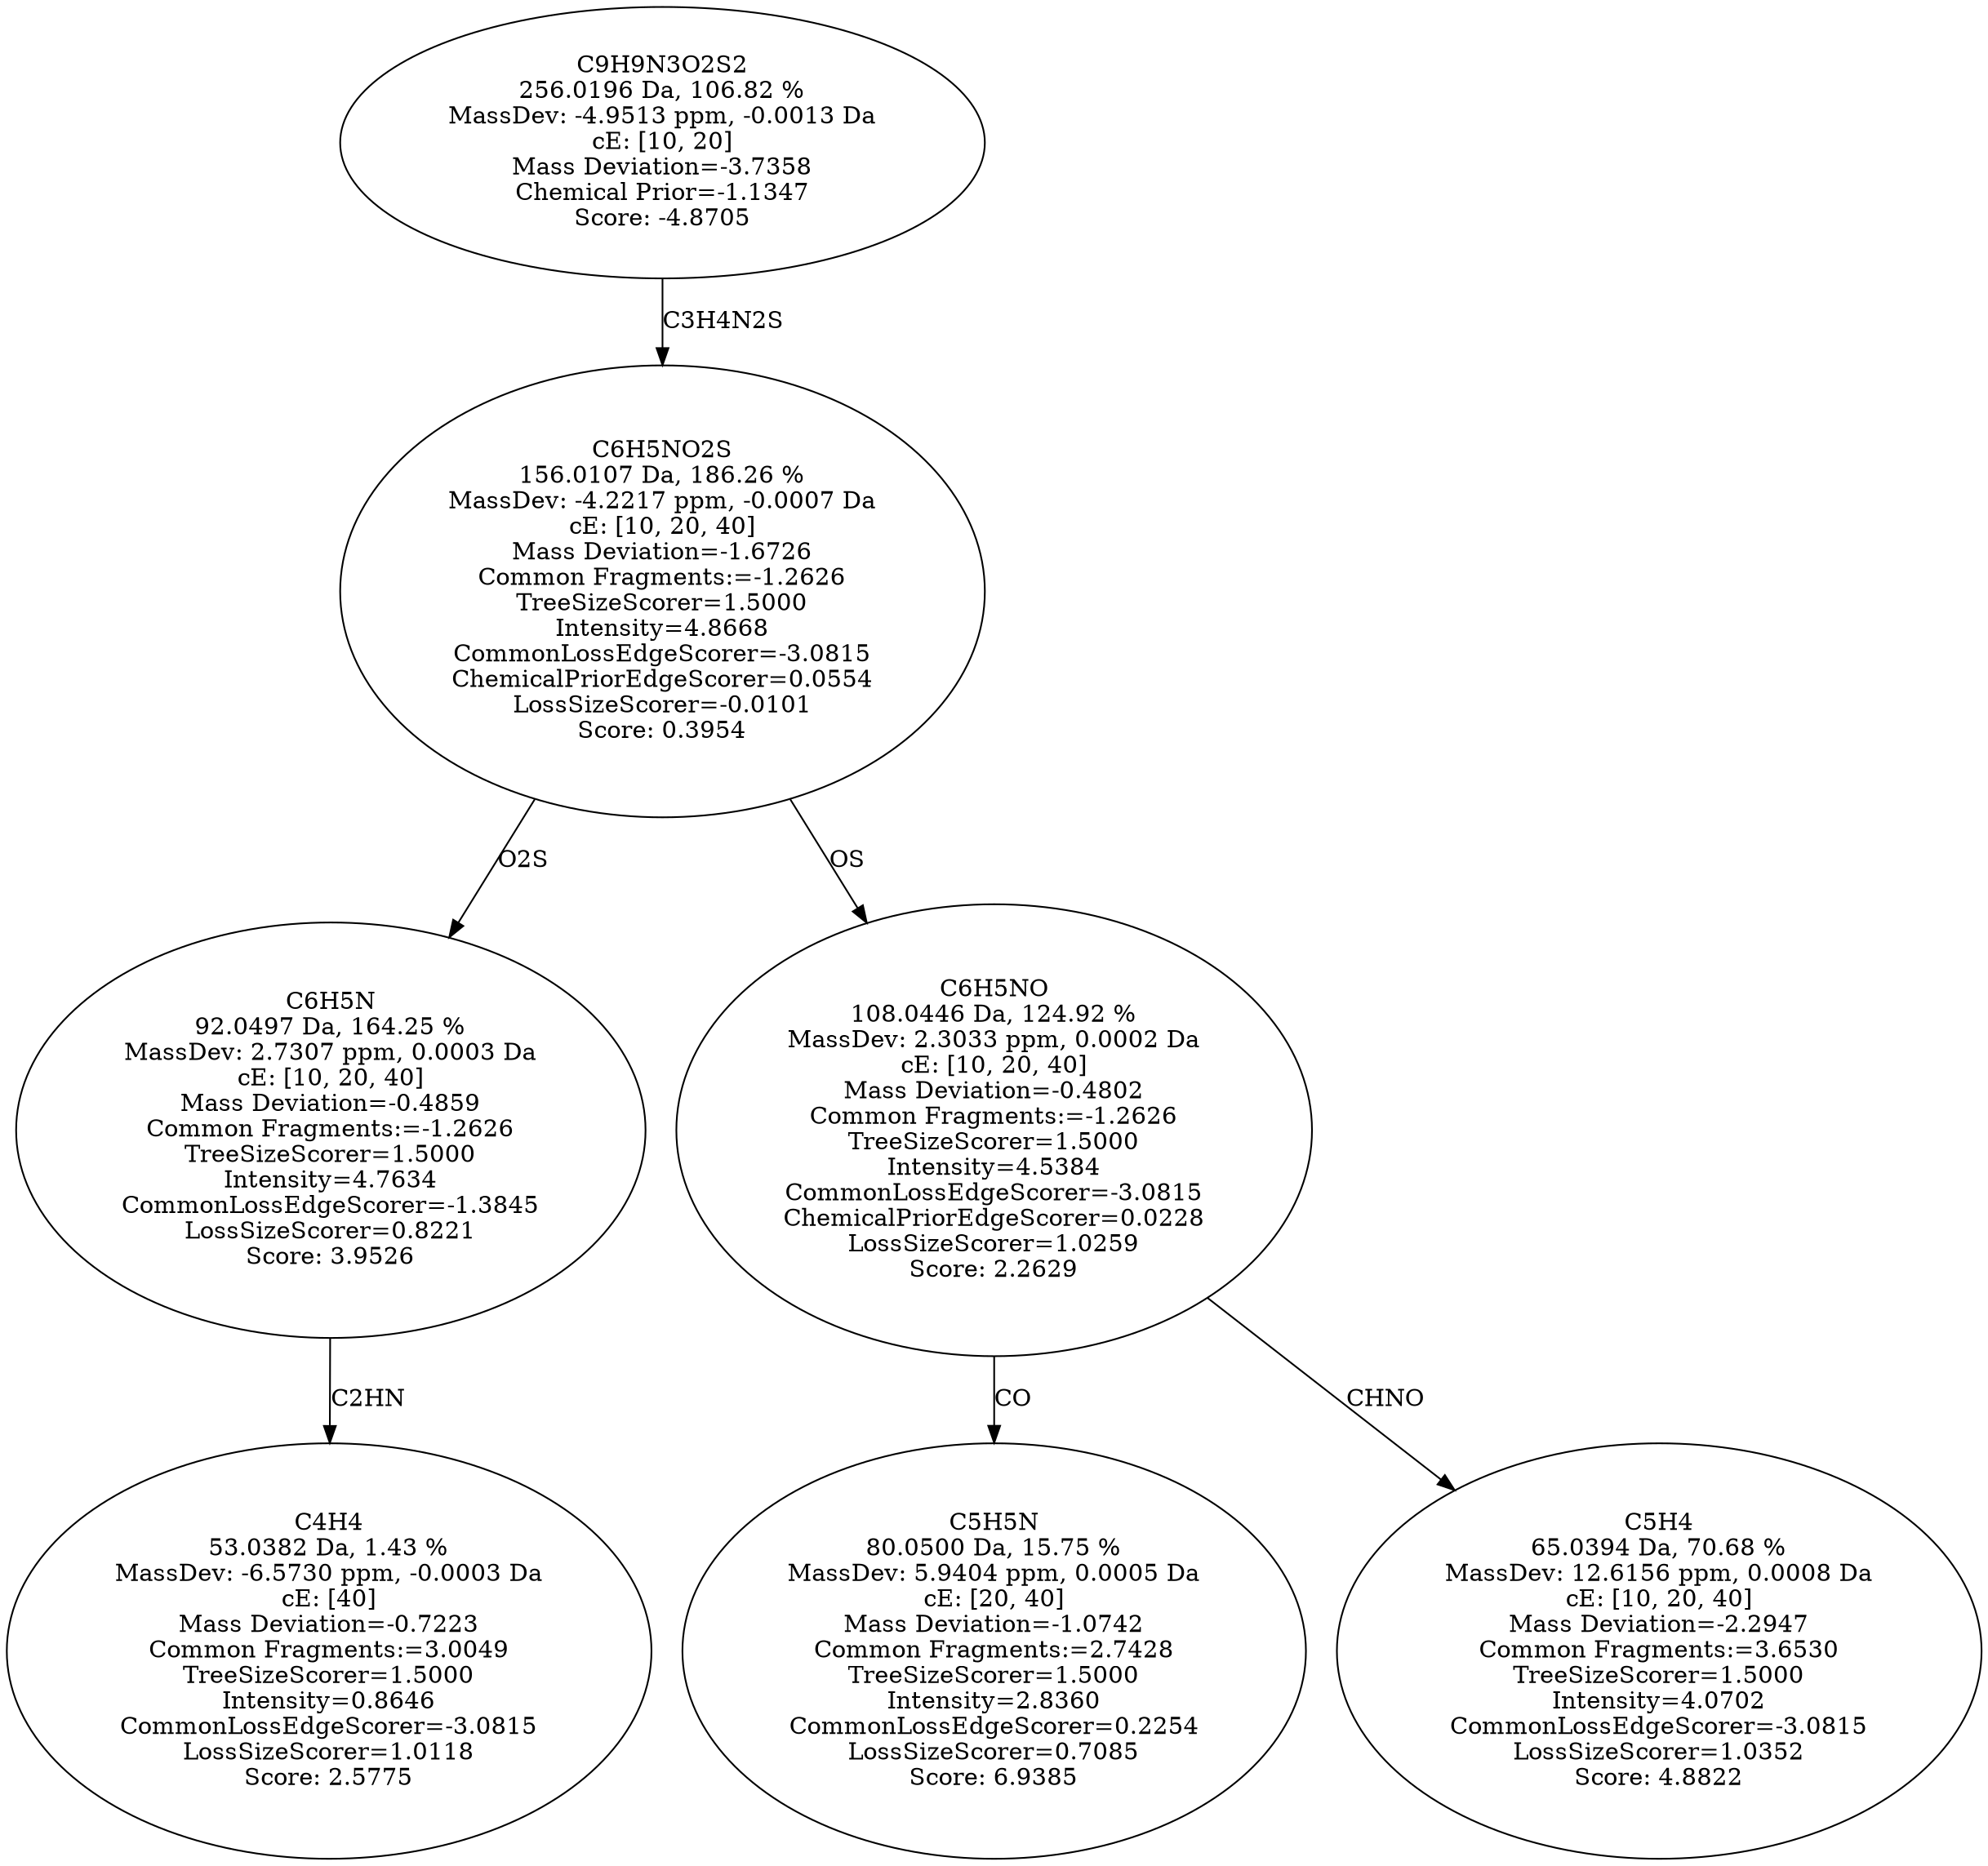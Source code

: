 strict digraph {
v1 [label="C4H4\n53.0382 Da, 1.43 %\nMassDev: -6.5730 ppm, -0.0003 Da\ncE: [40]\nMass Deviation=-0.7223\nCommon Fragments:=3.0049\nTreeSizeScorer=1.5000\nIntensity=0.8646\nCommonLossEdgeScorer=-3.0815\nLossSizeScorer=1.0118\nScore: 2.5775"];
v2 [label="C6H5N\n92.0497 Da, 164.25 %\nMassDev: 2.7307 ppm, 0.0003 Da\ncE: [10, 20, 40]\nMass Deviation=-0.4859\nCommon Fragments:=-1.2626\nTreeSizeScorer=1.5000\nIntensity=4.7634\nCommonLossEdgeScorer=-1.3845\nLossSizeScorer=0.8221\nScore: 3.9526"];
v3 [label="C5H5N\n80.0500 Da, 15.75 %\nMassDev: 5.9404 ppm, 0.0005 Da\ncE: [20, 40]\nMass Deviation=-1.0742\nCommon Fragments:=2.7428\nTreeSizeScorer=1.5000\nIntensity=2.8360\nCommonLossEdgeScorer=0.2254\nLossSizeScorer=0.7085\nScore: 6.9385"];
v4 [label="C5H4\n65.0394 Da, 70.68 %\nMassDev: 12.6156 ppm, 0.0008 Da\ncE: [10, 20, 40]\nMass Deviation=-2.2947\nCommon Fragments:=3.6530\nTreeSizeScorer=1.5000\nIntensity=4.0702\nCommonLossEdgeScorer=-3.0815\nLossSizeScorer=1.0352\nScore: 4.8822"];
v5 [label="C6H5NO\n108.0446 Da, 124.92 %\nMassDev: 2.3033 ppm, 0.0002 Da\ncE: [10, 20, 40]\nMass Deviation=-0.4802\nCommon Fragments:=-1.2626\nTreeSizeScorer=1.5000\nIntensity=4.5384\nCommonLossEdgeScorer=-3.0815\nChemicalPriorEdgeScorer=0.0228\nLossSizeScorer=1.0259\nScore: 2.2629"];
v6 [label="C6H5NO2S\n156.0107 Da, 186.26 %\nMassDev: -4.2217 ppm, -0.0007 Da\ncE: [10, 20, 40]\nMass Deviation=-1.6726\nCommon Fragments:=-1.2626\nTreeSizeScorer=1.5000\nIntensity=4.8668\nCommonLossEdgeScorer=-3.0815\nChemicalPriorEdgeScorer=0.0554\nLossSizeScorer=-0.0101\nScore: 0.3954"];
v7 [label="C9H9N3O2S2\n256.0196 Da, 106.82 %\nMassDev: -4.9513 ppm, -0.0013 Da\ncE: [10, 20]\nMass Deviation=-3.7358\nChemical Prior=-1.1347\nScore: -4.8705"];
v2 -> v1 [label="C2HN"];
v6 -> v2 [label="O2S"];
v5 -> v3 [label="CO"];
v5 -> v4 [label="CHNO"];
v6 -> v5 [label="OS"];
v7 -> v6 [label="C3H4N2S"];
}